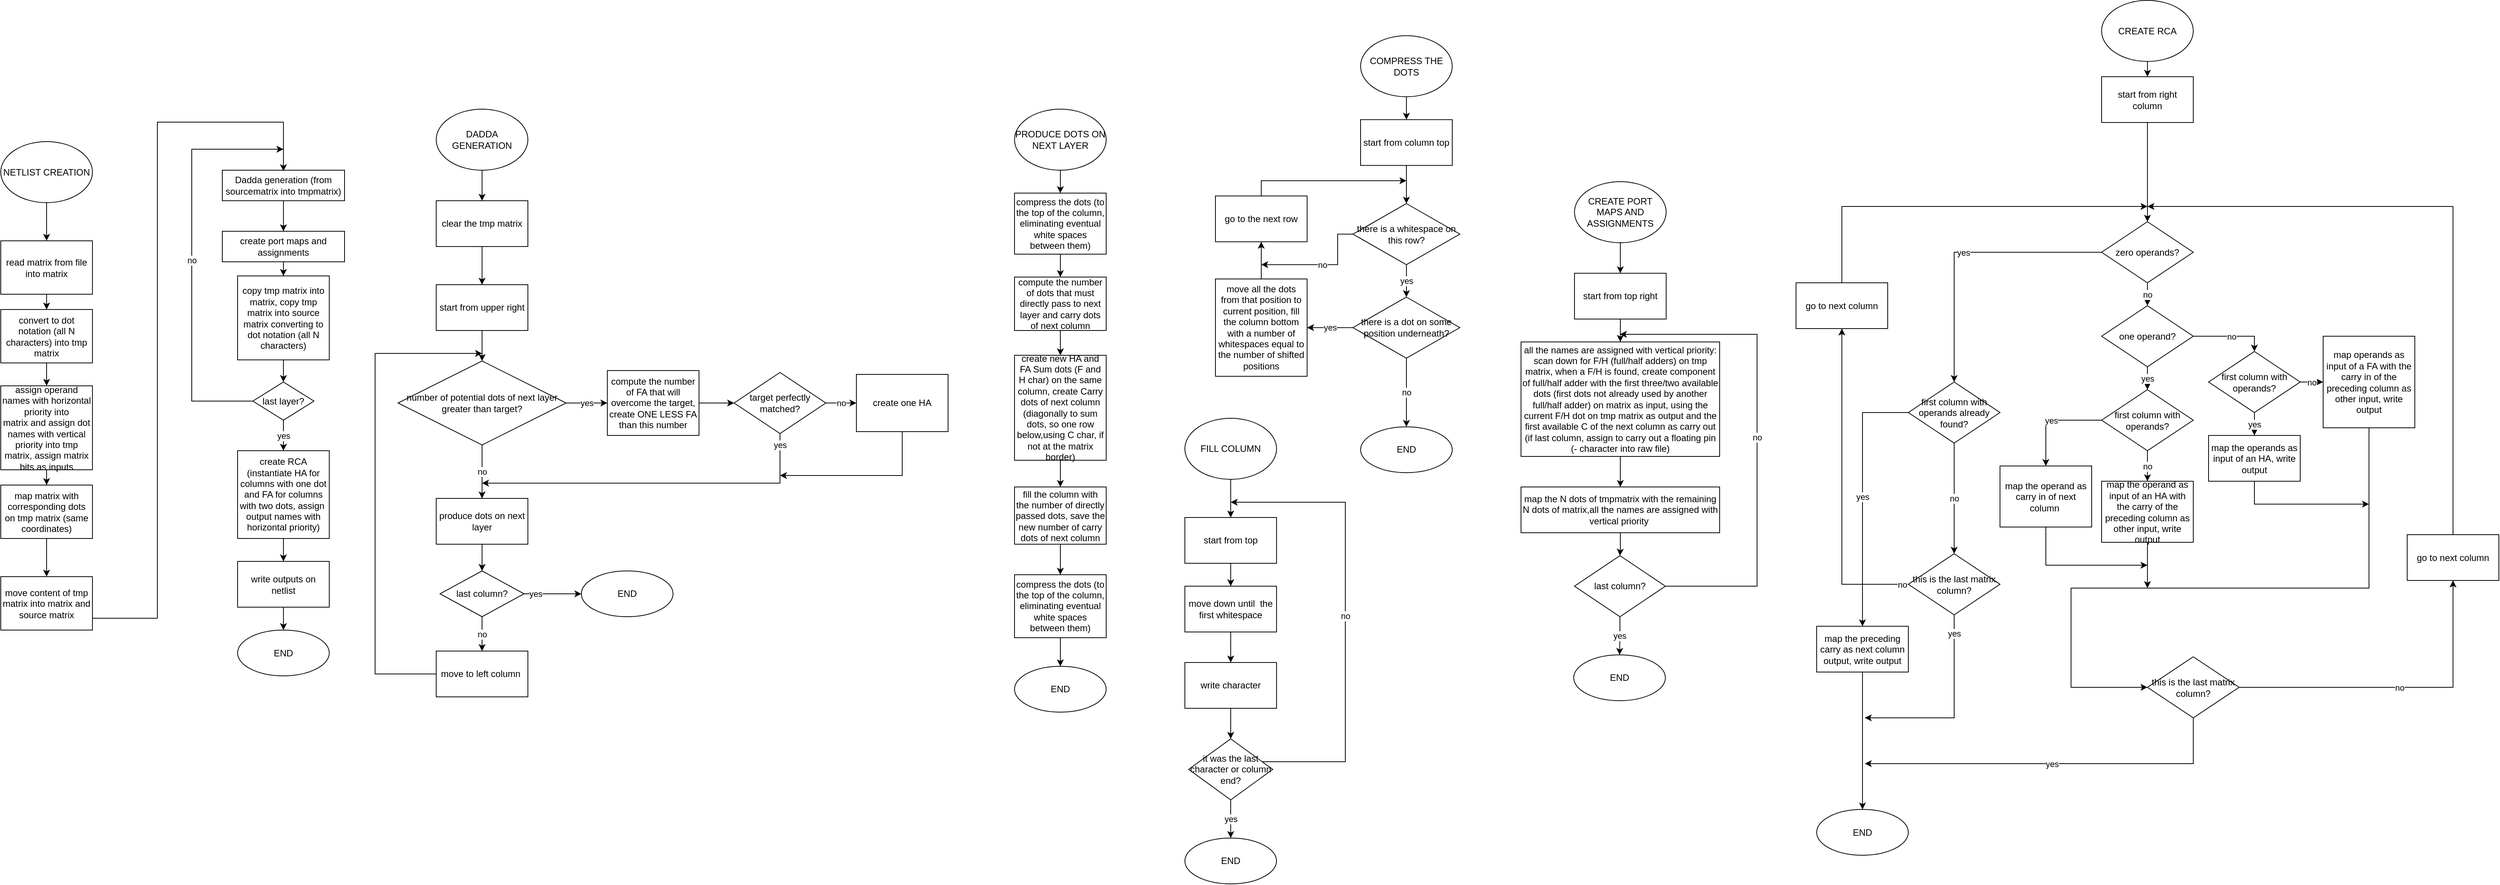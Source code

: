 <mxfile version="15.9.1" type="device"><diagram id="Vr-QVTRPSxw9DrvqoEhU" name="Page-1"><mxGraphModel dx="3376" dy="3878" grid="1" gridSize="10" guides="1" tooltips="1" connect="1" arrows="1" fold="1" page="1" pageScale="1" pageWidth="827" pageHeight="1169" math="0" shadow="0"><root><mxCell id="0"/><mxCell id="1" parent="0"/><mxCell id="L-CPazFIsObZa6_Z53HT-27" style="edgeStyle=orthogonalEdgeStyle;rounded=0;orthogonalLoop=1;jettySize=auto;html=1;entryX=0.5;entryY=0;entryDx=0;entryDy=0;" parent="1" source="o92mj9SqCqLi-CPmEBDl-1" target="L-CPazFIsObZa6_Z53HT-26" edge="1"><mxGeometry relative="1" as="geometry"/></mxCell><mxCell id="o92mj9SqCqLi-CPmEBDl-1" value="DADDA GENERATION" style="ellipse;whiteSpace=wrap;html=1;" parent="1" vertex="1"><mxGeometry x="940" y="-1940" width="120" height="80" as="geometry"/></mxCell><mxCell id="o92mj9SqCqLi-CPmEBDl-5" value="" style="edgeStyle=orthogonalEdgeStyle;rounded=0;orthogonalLoop=1;jettySize=auto;html=1;" parent="1" source="o92mj9SqCqLi-CPmEBDl-2" target="o92mj9SqCqLi-CPmEBDl-4" edge="1"><mxGeometry relative="1" as="geometry"/></mxCell><mxCell id="o92mj9SqCqLi-CPmEBDl-2" value="start from upper right" style="whiteSpace=wrap;html=1;" parent="1" vertex="1"><mxGeometry x="940" y="-1710" width="120" height="60" as="geometry"/></mxCell><mxCell id="o92mj9SqCqLi-CPmEBDl-9" value="no" style="edgeStyle=orthogonalEdgeStyle;rounded=0;orthogonalLoop=1;jettySize=auto;html=1;entryX=0.5;entryY=0;entryDx=0;entryDy=0;" parent="1" source="o92mj9SqCqLi-CPmEBDl-4" target="o92mj9SqCqLi-CPmEBDl-18" edge="1"><mxGeometry relative="1" as="geometry"><mxPoint x="1000" y="-1460" as="targetPoint"/></mxGeometry></mxCell><mxCell id="o92mj9SqCqLi-CPmEBDl-15" value="yes" style="edgeStyle=orthogonalEdgeStyle;rounded=0;orthogonalLoop=1;jettySize=auto;html=1;entryX=0;entryY=0.5;entryDx=0;entryDy=0;" parent="1" source="o92mj9SqCqLi-CPmEBDl-4" target="o92mj9SqCqLi-CPmEBDl-26" edge="1"><mxGeometry relative="1" as="geometry"><mxPoint x="1160" y="-1555" as="targetPoint"/></mxGeometry></mxCell><mxCell id="o92mj9SqCqLi-CPmEBDl-4" value="number of potential dots of next layer greater than target?" style="rhombus;whiteSpace=wrap;html=1;" parent="1" vertex="1"><mxGeometry x="890" y="-1610" width="220" height="110" as="geometry"/></mxCell><mxCell id="o92mj9SqCqLi-CPmEBDl-11" value="no" style="edgeStyle=orthogonalEdgeStyle;rounded=0;orthogonalLoop=1;jettySize=auto;html=1;" parent="1" source="o92mj9SqCqLi-CPmEBDl-8" target="o92mj9SqCqLi-CPmEBDl-10" edge="1"><mxGeometry relative="1" as="geometry"/></mxCell><mxCell id="o92mj9SqCqLi-CPmEBDl-38" value="yes" style="edgeStyle=orthogonalEdgeStyle;rounded=0;orthogonalLoop=1;jettySize=auto;html=1;" parent="1" source="o92mj9SqCqLi-CPmEBDl-8" target="o92mj9SqCqLi-CPmEBDl-37" edge="1"><mxGeometry x="-0.6" relative="1" as="geometry"><mxPoint as="offset"/></mxGeometry></mxCell><mxCell id="o92mj9SqCqLi-CPmEBDl-8" value="last column?" style="rhombus;whiteSpace=wrap;html=1;" parent="1" vertex="1"><mxGeometry x="945" y="-1335" width="110" height="60" as="geometry"/></mxCell><mxCell id="o92mj9SqCqLi-CPmEBDl-12" style="edgeStyle=orthogonalEdgeStyle;rounded=0;orthogonalLoop=1;jettySize=auto;html=1;" parent="1" source="o92mj9SqCqLi-CPmEBDl-10" edge="1"><mxGeometry relative="1" as="geometry"><mxPoint x="1000" y="-1620" as="targetPoint"/><Array as="points"><mxPoint x="860" y="-1200"/><mxPoint x="860" y="-1620"/></Array></mxGeometry></mxCell><mxCell id="o92mj9SqCqLi-CPmEBDl-10" value="move to left column&amp;nbsp;" style="whiteSpace=wrap;html=1;" parent="1" vertex="1"><mxGeometry x="940" y="-1230" width="120" height="60" as="geometry"/></mxCell><mxCell id="o92mj9SqCqLi-CPmEBDl-19" style="edgeStyle=orthogonalEdgeStyle;rounded=0;orthogonalLoop=1;jettySize=auto;html=1;entryX=0.5;entryY=0;entryDx=0;entryDy=0;" parent="1" source="o92mj9SqCqLi-CPmEBDl-18" target="o92mj9SqCqLi-CPmEBDl-8" edge="1"><mxGeometry relative="1" as="geometry"/></mxCell><mxCell id="o92mj9SqCqLi-CPmEBDl-18" value="produce dots on next layer" style="rounded=0;whiteSpace=wrap;html=1;" parent="1" vertex="1"><mxGeometry x="940" y="-1430" width="120" height="60" as="geometry"/></mxCell><mxCell id="o92mj9SqCqLi-CPmEBDl-30" value="" style="edgeStyle=orthogonalEdgeStyle;rounded=0;orthogonalLoop=1;jettySize=auto;html=1;" parent="1" source="o92mj9SqCqLi-CPmEBDl-26" target="o92mj9SqCqLi-CPmEBDl-29" edge="1"><mxGeometry relative="1" as="geometry"/></mxCell><mxCell id="o92mj9SqCqLi-CPmEBDl-26" value="compute the number of FA that will overcome the target, create ONE LESS FA than this number" style="rounded=0;whiteSpace=wrap;html=1;" parent="1" vertex="1"><mxGeometry x="1164" y="-1597.5" width="120" height="85" as="geometry"/></mxCell><mxCell id="o92mj9SqCqLi-CPmEBDl-32" value="no" style="edgeStyle=orthogonalEdgeStyle;rounded=0;orthogonalLoop=1;jettySize=auto;html=1;" parent="1" source="o92mj9SqCqLi-CPmEBDl-29" target="o92mj9SqCqLi-CPmEBDl-31" edge="1"><mxGeometry relative="1" as="geometry"/></mxCell><mxCell id="o92mj9SqCqLi-CPmEBDl-33" value="yes" style="edgeStyle=orthogonalEdgeStyle;rounded=0;orthogonalLoop=1;jettySize=auto;html=1;" parent="1" source="o92mj9SqCqLi-CPmEBDl-29" edge="1"><mxGeometry x="-0.934" relative="1" as="geometry"><mxPoint x="1000" y="-1450" as="targetPoint"/><Array as="points"><mxPoint x="1390" y="-1450"/></Array><mxPoint as="offset"/></mxGeometry></mxCell><mxCell id="o92mj9SqCqLi-CPmEBDl-29" value="target perfectly matched?" style="rhombus;whiteSpace=wrap;html=1;rounded=0;" parent="1" vertex="1"><mxGeometry x="1330" y="-1595" width="120" height="80" as="geometry"/></mxCell><mxCell id="o92mj9SqCqLi-CPmEBDl-34" style="edgeStyle=orthogonalEdgeStyle;rounded=0;orthogonalLoop=1;jettySize=auto;html=1;" parent="1" source="o92mj9SqCqLi-CPmEBDl-31" edge="1"><mxGeometry relative="1" as="geometry"><mxPoint x="1390" y="-1460" as="targetPoint"/><Array as="points"><mxPoint x="1550" y="-1460"/></Array></mxGeometry></mxCell><mxCell id="o92mj9SqCqLi-CPmEBDl-31" value="&lt;span&gt;create one HA&lt;/span&gt;" style="whiteSpace=wrap;html=1;rounded=0;" parent="1" vertex="1"><mxGeometry x="1490" y="-1592.5" width="120" height="75" as="geometry"/></mxCell><mxCell id="o92mj9SqCqLi-CPmEBDl-37" value="END" style="ellipse;whiteSpace=wrap;html=1;" parent="1" vertex="1"><mxGeometry x="1130" y="-1335" width="120" height="60" as="geometry"/></mxCell><mxCell id="J-dA2EUdiAAq3JzXaCBe-10" value="" style="edgeStyle=orthogonalEdgeStyle;rounded=0;orthogonalLoop=1;jettySize=auto;html=1;" parent="1" source="J-dA2EUdiAAq3JzXaCBe-1" target="J-dA2EUdiAAq3JzXaCBe-9" edge="1"><mxGeometry relative="1" as="geometry"/></mxCell><mxCell id="J-dA2EUdiAAq3JzXaCBe-1" value="PRODUCE DOTS ON NEXT LAYER" style="ellipse;whiteSpace=wrap;html=1;" parent="1" vertex="1"><mxGeometry x="1697" y="-1940" width="120" height="80" as="geometry"/></mxCell><mxCell id="J-dA2EUdiAAq3JzXaCBe-5" value="" style="edgeStyle=orthogonalEdgeStyle;rounded=0;orthogonalLoop=1;jettySize=auto;html=1;" parent="1" source="J-dA2EUdiAAq3JzXaCBe-2" target="J-dA2EUdiAAq3JzXaCBe-4" edge="1"><mxGeometry relative="1" as="geometry"/></mxCell><mxCell id="J-dA2EUdiAAq3JzXaCBe-2" value="compute the number of dots that must directly pass to next layer and carry dots of next column" style="whiteSpace=wrap;html=1;" parent="1" vertex="1"><mxGeometry x="1697" y="-1720" width="120" height="70" as="geometry"/></mxCell><mxCell id="J-dA2EUdiAAq3JzXaCBe-18" value="" style="edgeStyle=orthogonalEdgeStyle;rounded=0;orthogonalLoop=1;jettySize=auto;html=1;" parent="1" source="J-dA2EUdiAAq3JzXaCBe-4" target="J-dA2EUdiAAq3JzXaCBe-17" edge="1"><mxGeometry relative="1" as="geometry"/></mxCell><mxCell id="J-dA2EUdiAAq3JzXaCBe-4" value="create new HA and FA Sum dots (F and H char) on the same column, create Carry dots of next column (diagonally to sum dots, so one row below,using C char, if not at the matrix border)" style="whiteSpace=wrap;html=1;" parent="1" vertex="1"><mxGeometry x="1697" y="-1617.5" width="120" height="137.5" as="geometry"/></mxCell><mxCell id="J-dA2EUdiAAq3JzXaCBe-11" style="edgeStyle=orthogonalEdgeStyle;rounded=0;orthogonalLoop=1;jettySize=auto;html=1;entryX=0.5;entryY=0;entryDx=0;entryDy=0;" parent="1" source="J-dA2EUdiAAq3JzXaCBe-9" target="J-dA2EUdiAAq3JzXaCBe-2" edge="1"><mxGeometry relative="1" as="geometry"><mxPoint x="1757" y="-1710" as="targetPoint"/></mxGeometry></mxCell><mxCell id="J-dA2EUdiAAq3JzXaCBe-9" value="compress the dots (to the top of the column, eliminating eventual white spaces between them)" style="whiteSpace=wrap;html=1;" parent="1" vertex="1"><mxGeometry x="1697" y="-1830" width="120" height="80" as="geometry"/></mxCell><mxCell id="J-dA2EUdiAAq3JzXaCBe-20" value="" style="edgeStyle=orthogonalEdgeStyle;rounded=0;orthogonalLoop=1;jettySize=auto;html=1;" parent="1" source="J-dA2EUdiAAq3JzXaCBe-17" target="J-dA2EUdiAAq3JzXaCBe-19" edge="1"><mxGeometry relative="1" as="geometry"/></mxCell><mxCell id="J-dA2EUdiAAq3JzXaCBe-17" value="fill the column with the number of directly passed dots,&amp;nbsp;save the new number of carry dots of next column" style="whiteSpace=wrap;html=1;" parent="1" vertex="1"><mxGeometry x="1697" y="-1445" width="120" height="75" as="geometry"/></mxCell><mxCell id="J-dA2EUdiAAq3JzXaCBe-22" value="" style="edgeStyle=orthogonalEdgeStyle;rounded=0;orthogonalLoop=1;jettySize=auto;html=1;" parent="1" source="J-dA2EUdiAAq3JzXaCBe-19" target="J-dA2EUdiAAq3JzXaCBe-21" edge="1"><mxGeometry relative="1" as="geometry"/></mxCell><mxCell id="J-dA2EUdiAAq3JzXaCBe-19" value="compress the dots (to the top of the column, eliminating eventual white spaces between them)" style="whiteSpace=wrap;html=1;" parent="1" vertex="1"><mxGeometry x="1697" y="-1330" width="120" height="82.5" as="geometry"/></mxCell><mxCell id="J-dA2EUdiAAq3JzXaCBe-21" value="END" style="ellipse;whiteSpace=wrap;html=1;" parent="1" vertex="1"><mxGeometry x="1697" y="-1210" width="120" height="60" as="geometry"/></mxCell><mxCell id="J-dA2EUdiAAq3JzXaCBe-25" value="" style="edgeStyle=orthogonalEdgeStyle;rounded=0;orthogonalLoop=1;jettySize=auto;html=1;" parent="1" source="J-dA2EUdiAAq3JzXaCBe-23" target="J-dA2EUdiAAq3JzXaCBe-24" edge="1"><mxGeometry relative="1" as="geometry"/></mxCell><mxCell id="J-dA2EUdiAAq3JzXaCBe-23" value="COMPRESS THE DOTS" style="ellipse;whiteSpace=wrap;html=1;" parent="1" vertex="1"><mxGeometry x="2150" y="-2036.25" width="120" height="80" as="geometry"/></mxCell><mxCell id="J-dA2EUdiAAq3JzXaCBe-27" value="" style="edgeStyle=orthogonalEdgeStyle;rounded=0;orthogonalLoop=1;jettySize=auto;html=1;" parent="1" source="J-dA2EUdiAAq3JzXaCBe-24" target="J-dA2EUdiAAq3JzXaCBe-26" edge="1"><mxGeometry relative="1" as="geometry"/></mxCell><mxCell id="J-dA2EUdiAAq3JzXaCBe-24" value="start from column top" style="whiteSpace=wrap;html=1;" parent="1" vertex="1"><mxGeometry x="2150" y="-1926.25" width="120" height="60" as="geometry"/></mxCell><mxCell id="J-dA2EUdiAAq3JzXaCBe-29" value="yes" style="edgeStyle=orthogonalEdgeStyle;rounded=0;orthogonalLoop=1;jettySize=auto;html=1;" parent="1" source="J-dA2EUdiAAq3JzXaCBe-26" target="J-dA2EUdiAAq3JzXaCBe-28" edge="1"><mxGeometry relative="1" as="geometry"/></mxCell><mxCell id="J-dA2EUdiAAq3JzXaCBe-37" value="no" style="edgeStyle=orthogonalEdgeStyle;rounded=0;orthogonalLoop=1;jettySize=auto;html=1;" parent="1" source="J-dA2EUdiAAq3JzXaCBe-26" edge="1"><mxGeometry relative="1" as="geometry"><mxPoint x="2020" y="-1736.25" as="targetPoint"/><Array as="points"><mxPoint x="2120" y="-1776.25"/><mxPoint x="2120" y="-1736.25"/><mxPoint x="2020" y="-1736.25"/></Array></mxGeometry></mxCell><mxCell id="J-dA2EUdiAAq3JzXaCBe-26" value="there is a whitespace on this row?" style="rhombus;whiteSpace=wrap;html=1;" parent="1" vertex="1"><mxGeometry x="2140" y="-1816.25" width="140" height="80" as="geometry"/></mxCell><mxCell id="J-dA2EUdiAAq3JzXaCBe-31" value="no" style="edgeStyle=orthogonalEdgeStyle;rounded=0;orthogonalLoop=1;jettySize=auto;html=1;" parent="1" source="J-dA2EUdiAAq3JzXaCBe-28" target="J-dA2EUdiAAq3JzXaCBe-30" edge="1"><mxGeometry relative="1" as="geometry"/></mxCell><mxCell id="J-dA2EUdiAAq3JzXaCBe-33" value="yes" style="edgeStyle=orthogonalEdgeStyle;rounded=0;orthogonalLoop=1;jettySize=auto;html=1;" parent="1" source="J-dA2EUdiAAq3JzXaCBe-28" target="J-dA2EUdiAAq3JzXaCBe-32" edge="1"><mxGeometry relative="1" as="geometry"/></mxCell><mxCell id="J-dA2EUdiAAq3JzXaCBe-28" value="there is a dot on some position underneath?" style="rhombus;whiteSpace=wrap;html=1;" parent="1" vertex="1"><mxGeometry x="2140" y="-1693.75" width="140" height="80" as="geometry"/></mxCell><mxCell id="J-dA2EUdiAAq3JzXaCBe-30" value="END" style="ellipse;whiteSpace=wrap;html=1;" parent="1" vertex="1"><mxGeometry x="2150" y="-1523.75" width="120" height="60" as="geometry"/></mxCell><mxCell id="J-dA2EUdiAAq3JzXaCBe-35" value="" style="edgeStyle=orthogonalEdgeStyle;rounded=0;orthogonalLoop=1;jettySize=auto;html=1;" parent="1" source="J-dA2EUdiAAq3JzXaCBe-32" target="J-dA2EUdiAAq3JzXaCBe-34" edge="1"><mxGeometry relative="1" as="geometry"/></mxCell><mxCell id="J-dA2EUdiAAq3JzXaCBe-32" value="move all the dots from that position to current position, fill the column bottom with a number of whitespaces equal to the number of shifted positions" style="whiteSpace=wrap;html=1;" parent="1" vertex="1"><mxGeometry x="1960" y="-1717.5" width="120" height="127.5" as="geometry"/></mxCell><mxCell id="J-dA2EUdiAAq3JzXaCBe-36" style="edgeStyle=orthogonalEdgeStyle;rounded=0;orthogonalLoop=1;jettySize=auto;html=1;" parent="1" source="J-dA2EUdiAAq3JzXaCBe-34" edge="1"><mxGeometry relative="1" as="geometry"><mxPoint x="2210" y="-1846.25" as="targetPoint"/><Array as="points"><mxPoint x="2020" y="-1846.25"/></Array></mxGeometry></mxCell><mxCell id="J-dA2EUdiAAq3JzXaCBe-34" value="go to the next row" style="whiteSpace=wrap;html=1;" parent="1" vertex="1"><mxGeometry x="1960" y="-1826.25" width="120" height="60" as="geometry"/></mxCell><mxCell id="J-dA2EUdiAAq3JzXaCBe-40" value="" style="edgeStyle=orthogonalEdgeStyle;rounded=0;orthogonalLoop=1;jettySize=auto;html=1;entryX=0.5;entryY=0;entryDx=0;entryDy=0;" parent="1" source="J-dA2EUdiAAq3JzXaCBe-38" target="L-CPazFIsObZa6_Z53HT-63" edge="1"><mxGeometry relative="1" as="geometry"><mxPoint x="430" y="-1777.5" as="targetPoint"/></mxGeometry></mxCell><mxCell id="J-dA2EUdiAAq3JzXaCBe-38" value="NETLIST CREATION" style="ellipse;whiteSpace=wrap;html=1;" parent="1" vertex="1"><mxGeometry x="370" y="-1897.5" width="120" height="80" as="geometry"/></mxCell><mxCell id="J-dA2EUdiAAq3JzXaCBe-44" value="" style="edgeStyle=orthogonalEdgeStyle;rounded=0;orthogonalLoop=1;jettySize=auto;html=1;" parent="1" source="J-dA2EUdiAAq3JzXaCBe-39" target="J-dA2EUdiAAq3JzXaCBe-43" edge="1"><mxGeometry relative="1" as="geometry"/></mxCell><mxCell id="J-dA2EUdiAAq3JzXaCBe-39" value="convert to dot notation (all N characters) into tmp matrix" style="whiteSpace=wrap;html=1;" parent="1" vertex="1"><mxGeometry x="370" y="-1677.5" width="120" height="70" as="geometry"/></mxCell><mxCell id="J-dA2EUdiAAq3JzXaCBe-46" value="" style="edgeStyle=orthogonalEdgeStyle;rounded=0;orthogonalLoop=1;jettySize=auto;html=1;" parent="1" source="J-dA2EUdiAAq3JzXaCBe-43" target="J-dA2EUdiAAq3JzXaCBe-45" edge="1"><mxGeometry relative="1" as="geometry"/></mxCell><mxCell id="J-dA2EUdiAAq3JzXaCBe-43" value="assign operand names with horizontal priority into matrix&amp;nbsp;and assign dot names with vertical priority into tmp matrix, assign matrix bits as inputs" style="whiteSpace=wrap;html=1;" parent="1" vertex="1"><mxGeometry x="370" y="-1577.5" width="120" height="110" as="geometry"/></mxCell><mxCell id="L-CPazFIsObZa6_Z53HT-38" value="" style="edgeStyle=orthogonalEdgeStyle;rounded=0;orthogonalLoop=1;jettySize=auto;html=1;" parent="1" source="J-dA2EUdiAAq3JzXaCBe-45" target="L-CPazFIsObZa6_Z53HT-37" edge="1"><mxGeometry relative="1" as="geometry"/></mxCell><mxCell id="J-dA2EUdiAAq3JzXaCBe-45" value="map matrix with corresponding dots on tmp matrix (same coordinates)" style="whiteSpace=wrap;html=1;" parent="1" vertex="1"><mxGeometry x="370" y="-1447.5" width="120" height="70" as="geometry"/></mxCell><mxCell id="AnrMO7qbe0ZRWxPJY0m4-3" value="" style="edgeStyle=orthogonalEdgeStyle;rounded=0;orthogonalLoop=1;jettySize=auto;html=1;" edge="1" parent="1" source="J-dA2EUdiAAq3JzXaCBe-47" target="L-CPazFIsObZa6_Z53HT-40"><mxGeometry relative="1" as="geometry"/></mxCell><mxCell id="J-dA2EUdiAAq3JzXaCBe-47" value="create port maps and assignments" style="whiteSpace=wrap;html=1;" parent="1" vertex="1"><mxGeometry x="660" y="-1780" width="160" height="40" as="geometry"/></mxCell><mxCell id="L-CPazFIsObZa6_Z53HT-4" value="no" style="edgeStyle=orthogonalEdgeStyle;rounded=0;orthogonalLoop=1;jettySize=auto;html=1;" parent="1" source="L-CPazFIsObZa6_Z53HT-2" edge="1"><mxGeometry relative="1" as="geometry"><mxPoint x="740" y="-1887.5" as="targetPoint"/><Array as="points"><mxPoint x="620" y="-1557.5"/><mxPoint x="620" y="-1887.5"/></Array></mxGeometry></mxCell><mxCell id="L-CPazFIsObZa6_Z53HT-6" value="yes" style="edgeStyle=orthogonalEdgeStyle;rounded=0;orthogonalLoop=1;jettySize=auto;html=1;entryX=0.5;entryY=0;entryDx=0;entryDy=0;" parent="1" source="L-CPazFIsObZa6_Z53HT-2" target="l5t_IOrM5dI688XZPqa0-1" edge="1"><mxGeometry relative="1" as="geometry"><mxPoint x="740" y="-1502.5" as="targetPoint"/></mxGeometry></mxCell><mxCell id="L-CPazFIsObZa6_Z53HT-2" value="last layer?" style="rhombus;whiteSpace=wrap;html=1;" parent="1" vertex="1"><mxGeometry x="700" y="-1582.5" width="80" height="50" as="geometry"/></mxCell><mxCell id="L-CPazFIsObZa6_Z53HT-10" value="" style="edgeStyle=orthogonalEdgeStyle;rounded=0;orthogonalLoop=1;jettySize=auto;html=1;" parent="1" source="L-CPazFIsObZa6_Z53HT-7" target="L-CPazFIsObZa6_Z53HT-9" edge="1"><mxGeometry relative="1" as="geometry"/></mxCell><mxCell id="L-CPazFIsObZa6_Z53HT-7" value="write outputs on netlist" style="whiteSpace=wrap;html=1;" parent="1" vertex="1"><mxGeometry x="680" y="-1347.5" width="120" height="60" as="geometry"/></mxCell><mxCell id="L-CPazFIsObZa6_Z53HT-9" value="END" style="ellipse;whiteSpace=wrap;html=1;" parent="1" vertex="1"><mxGeometry x="680" y="-1257.5" width="120" height="60" as="geometry"/></mxCell><mxCell id="L-CPazFIsObZa6_Z53HT-13" value="" style="edgeStyle=orthogonalEdgeStyle;rounded=0;orthogonalLoop=1;jettySize=auto;html=1;" parent="1" source="L-CPazFIsObZa6_Z53HT-11" target="L-CPazFIsObZa6_Z53HT-12" edge="1"><mxGeometry relative="1" as="geometry"/></mxCell><mxCell id="L-CPazFIsObZa6_Z53HT-11" value="FILL COLUMN" style="ellipse;whiteSpace=wrap;html=1;" parent="1" vertex="1"><mxGeometry x="1920" y="-1535" width="120" height="80" as="geometry"/></mxCell><mxCell id="L-CPazFIsObZa6_Z53HT-15" value="" style="edgeStyle=orthogonalEdgeStyle;rounded=0;orthogonalLoop=1;jettySize=auto;html=1;" parent="1" source="L-CPazFIsObZa6_Z53HT-12" target="L-CPazFIsObZa6_Z53HT-14" edge="1"><mxGeometry relative="1" as="geometry"/></mxCell><mxCell id="L-CPazFIsObZa6_Z53HT-12" value="start from top" style="whiteSpace=wrap;html=1;" parent="1" vertex="1"><mxGeometry x="1920" y="-1405" width="120" height="60" as="geometry"/></mxCell><mxCell id="L-CPazFIsObZa6_Z53HT-17" value="" style="edgeStyle=orthogonalEdgeStyle;rounded=0;orthogonalLoop=1;jettySize=auto;html=1;" parent="1" source="L-CPazFIsObZa6_Z53HT-14" target="L-CPazFIsObZa6_Z53HT-16" edge="1"><mxGeometry relative="1" as="geometry"/></mxCell><mxCell id="L-CPazFIsObZa6_Z53HT-14" value="move down until&amp;nbsp; the first whitespace" style="whiteSpace=wrap;html=1;" parent="1" vertex="1"><mxGeometry x="1920" y="-1315" width="120" height="60" as="geometry"/></mxCell><mxCell id="L-CPazFIsObZa6_Z53HT-19" value="" style="edgeStyle=orthogonalEdgeStyle;rounded=0;orthogonalLoop=1;jettySize=auto;html=1;" parent="1" source="L-CPazFIsObZa6_Z53HT-16" target="L-CPazFIsObZa6_Z53HT-18" edge="1"><mxGeometry relative="1" as="geometry"/></mxCell><mxCell id="L-CPazFIsObZa6_Z53HT-16" value="write character" style="whiteSpace=wrap;html=1;" parent="1" vertex="1"><mxGeometry x="1920" y="-1215" width="120" height="60" as="geometry"/></mxCell><mxCell id="L-CPazFIsObZa6_Z53HT-21" value="yes" style="edgeStyle=orthogonalEdgeStyle;rounded=0;orthogonalLoop=1;jettySize=auto;html=1;" parent="1" source="L-CPazFIsObZa6_Z53HT-18" target="L-CPazFIsObZa6_Z53HT-20" edge="1"><mxGeometry relative="1" as="geometry"/></mxCell><mxCell id="L-CPazFIsObZa6_Z53HT-22" value="no" style="edgeStyle=orthogonalEdgeStyle;rounded=0;orthogonalLoop=1;jettySize=auto;html=1;" parent="1" source="L-CPazFIsObZa6_Z53HT-18" edge="1"><mxGeometry relative="1" as="geometry"><mxPoint x="1980" y="-1425" as="targetPoint"/><Array as="points"><mxPoint x="2130" y="-1085"/><mxPoint x="2130" y="-1425"/></Array></mxGeometry></mxCell><mxCell id="L-CPazFIsObZa6_Z53HT-18" value="it was the last character or column end?" style="rhombus;whiteSpace=wrap;html=1;" parent="1" vertex="1"><mxGeometry x="1925" y="-1115" width="110" height="80" as="geometry"/></mxCell><mxCell id="L-CPazFIsObZa6_Z53HT-20" value="END" style="ellipse;whiteSpace=wrap;html=1;" parent="1" vertex="1"><mxGeometry x="1920" y="-985" width="120" height="60" as="geometry"/></mxCell><mxCell id="L-CPazFIsObZa6_Z53HT-28" style="edgeStyle=orthogonalEdgeStyle;rounded=0;orthogonalLoop=1;jettySize=auto;html=1;entryX=0.5;entryY=0;entryDx=0;entryDy=0;" parent="1" source="L-CPazFIsObZa6_Z53HT-26" target="o92mj9SqCqLi-CPmEBDl-2" edge="1"><mxGeometry relative="1" as="geometry"/></mxCell><mxCell id="L-CPazFIsObZa6_Z53HT-26" value="&lt;span&gt;clear the tmp matrix&lt;/span&gt;" style="rounded=0;whiteSpace=wrap;html=1;" parent="1" vertex="1"><mxGeometry x="940" y="-1820" width="120" height="60" as="geometry"/></mxCell><mxCell id="AnrMO7qbe0ZRWxPJY0m4-2" style="edgeStyle=orthogonalEdgeStyle;rounded=0;orthogonalLoop=1;jettySize=auto;html=1;entryX=0.5;entryY=0;entryDx=0;entryDy=0;" edge="1" parent="1" source="L-CPazFIsObZa6_Z53HT-29" target="J-dA2EUdiAAq3JzXaCBe-47"><mxGeometry relative="1" as="geometry"/></mxCell><mxCell id="L-CPazFIsObZa6_Z53HT-29" value="Dadda generation (from sourcematrix into tmpmatrix)" style="whiteSpace=wrap;html=1;" parent="1" vertex="1"><mxGeometry x="660" y="-1860" width="160" height="40" as="geometry"/></mxCell><mxCell id="L-CPazFIsObZa6_Z53HT-39" style="edgeStyle=orthogonalEdgeStyle;rounded=0;orthogonalLoop=1;jettySize=auto;html=1;entryX=0.5;entryY=0.031;entryDx=0;entryDy=0;entryPerimeter=0;" parent="1" source="L-CPazFIsObZa6_Z53HT-37" target="L-CPazFIsObZa6_Z53HT-29" edge="1"><mxGeometry relative="1" as="geometry"><Array as="points"><mxPoint x="575" y="-1273"/><mxPoint x="575" y="-1923"/><mxPoint x="740" y="-1923"/></Array><mxPoint x="740" y="-1857.5" as="targetPoint"/></mxGeometry></mxCell><mxCell id="L-CPazFIsObZa6_Z53HT-37" value="move content of tmp matrix into matrix and source matrix" style="whiteSpace=wrap;html=1;" parent="1" vertex="1"><mxGeometry x="370" y="-1327.5" width="120" height="70" as="geometry"/></mxCell><mxCell id="L-CPazFIsObZa6_Z53HT-40" value="copy tmp matrix into matrix, copy tmp matrix into source matrix converting to dot notation (all N characters)" style="whiteSpace=wrap;html=1;" parent="1" vertex="1"><mxGeometry x="680" y="-1721.5" width="120" height="110" as="geometry"/></mxCell><mxCell id="L-CPazFIsObZa6_Z53HT-44" style="edgeStyle=orthogonalEdgeStyle;rounded=0;orthogonalLoop=1;jettySize=auto;html=1;entryX=0.5;entryY=0;entryDx=0;entryDy=0;" parent="1" edge="1"><mxGeometry relative="1" as="geometry"><mxPoint x="820" y="-590" as="sourcePoint"/></mxGeometry></mxCell><mxCell id="L-CPazFIsObZa6_Z53HT-45" style="edgeStyle=orthogonalEdgeStyle;rounded=0;orthogonalLoop=1;jettySize=auto;html=1;entryX=0.5;entryY=0;entryDx=0;entryDy=0;exitX=0.5;exitY=1;exitDx=0;exitDy=0;" parent="1" source="L-CPazFIsObZa6_Z53HT-40" target="L-CPazFIsObZa6_Z53HT-2" edge="1"><mxGeometry relative="1" as="geometry"><mxPoint x="880" y="-1552.5" as="sourcePoint"/></mxGeometry></mxCell><mxCell id="L-CPazFIsObZa6_Z53HT-47" style="edgeStyle=orthogonalEdgeStyle;rounded=0;orthogonalLoop=1;jettySize=auto;html=1;entryX=0.5;entryY=0;entryDx=0;entryDy=0;" parent="1" edge="1"><mxGeometry relative="1" as="geometry"><mxPoint x="820" y="-680" as="sourcePoint"/></mxGeometry></mxCell><mxCell id="L-CPazFIsObZa6_Z53HT-50" value="" style="edgeStyle=orthogonalEdgeStyle;rounded=0;orthogonalLoop=1;jettySize=auto;html=1;" parent="1" source="L-CPazFIsObZa6_Z53HT-48" target="L-CPazFIsObZa6_Z53HT-49" edge="1"><mxGeometry relative="1" as="geometry"/></mxCell><mxCell id="L-CPazFIsObZa6_Z53HT-48" value="CREATE PORT MAPS AND ASSIGNMENTS" style="ellipse;whiteSpace=wrap;html=1;" parent="1" vertex="1"><mxGeometry x="2430" y="-1845" width="120" height="80" as="geometry"/></mxCell><mxCell id="L-CPazFIsObZa6_Z53HT-53" value="" style="edgeStyle=orthogonalEdgeStyle;rounded=0;orthogonalLoop=1;jettySize=auto;html=1;" parent="1" source="L-CPazFIsObZa6_Z53HT-49" target="L-CPazFIsObZa6_Z53HT-52" edge="1"><mxGeometry relative="1" as="geometry"/></mxCell><mxCell id="L-CPazFIsObZa6_Z53HT-49" value="start from top right" style="whiteSpace=wrap;html=1;" parent="1" vertex="1"><mxGeometry x="2430" y="-1725" width="120" height="60" as="geometry"/></mxCell><mxCell id="L-CPazFIsObZa6_Z53HT-55" value="" style="edgeStyle=orthogonalEdgeStyle;rounded=0;orthogonalLoop=1;jettySize=auto;html=1;" parent="1" source="L-CPazFIsObZa6_Z53HT-52" target="L-CPazFIsObZa6_Z53HT-54" edge="1"><mxGeometry relative="1" as="geometry"/></mxCell><mxCell id="L-CPazFIsObZa6_Z53HT-52" value="all the names are assigned with vertical priority: scan down for F/H (full/half adders) on tmp matrix, when a F/H is found, create component of full/half adder with the first three/two available dots (first dots not already used by another full/half adder) on matrix as input, using the current F/H dot on tmp matrix as output and the first available C of the next column as carry out (if last column, assign to carry out a floating pin (- character into raw file)" style="whiteSpace=wrap;html=1;" parent="1" vertex="1"><mxGeometry x="2360" y="-1635" width="260" height="150" as="geometry"/></mxCell><mxCell id="L-CPazFIsObZa6_Z53HT-60" value="" style="edgeStyle=orthogonalEdgeStyle;rounded=0;orthogonalLoop=1;jettySize=auto;html=1;" parent="1" source="L-CPazFIsObZa6_Z53HT-54" target="L-CPazFIsObZa6_Z53HT-59" edge="1"><mxGeometry relative="1" as="geometry"/></mxCell><mxCell id="L-CPazFIsObZa6_Z53HT-54" value="map the N dots of tmpmatrix with the remaining N dots of matrix,all the names are assigned with vertical priority&amp;nbsp;" style="whiteSpace=wrap;html=1;" parent="1" vertex="1"><mxGeometry x="2360" y="-1445" width="260" height="60" as="geometry"/></mxCell><mxCell id="L-CPazFIsObZa6_Z53HT-57" value="END" style="ellipse;whiteSpace=wrap;html=1;" parent="1" vertex="1"><mxGeometry x="2429" y="-1225" width="120" height="60" as="geometry"/></mxCell><mxCell id="L-CPazFIsObZa6_Z53HT-61" value="yes" style="edgeStyle=orthogonalEdgeStyle;rounded=0;orthogonalLoop=1;jettySize=auto;html=1;entryX=0.5;entryY=0;entryDx=0;entryDy=0;" parent="1" source="L-CPazFIsObZa6_Z53HT-59" target="L-CPazFIsObZa6_Z53HT-57" edge="1"><mxGeometry relative="1" as="geometry"/></mxCell><mxCell id="L-CPazFIsObZa6_Z53HT-62" value="no" style="edgeStyle=orthogonalEdgeStyle;rounded=0;orthogonalLoop=1;jettySize=auto;html=1;" parent="1" source="L-CPazFIsObZa6_Z53HT-59" edge="1"><mxGeometry relative="1" as="geometry"><mxPoint x="2489.5" y="-1645" as="targetPoint"/><Array as="points"><mxPoint x="2669" y="-1315"/><mxPoint x="2669" y="-1645"/></Array></mxGeometry></mxCell><mxCell id="L-CPazFIsObZa6_Z53HT-59" value="last column?" style="rhombus;whiteSpace=wrap;html=1;" parent="1" vertex="1"><mxGeometry x="2430" y="-1355" width="119" height="80" as="geometry"/></mxCell><mxCell id="L-CPazFIsObZa6_Z53HT-64" style="edgeStyle=orthogonalEdgeStyle;rounded=0;orthogonalLoop=1;jettySize=auto;html=1;entryX=0.5;entryY=0;entryDx=0;entryDy=0;" parent="1" source="L-CPazFIsObZa6_Z53HT-63" target="J-dA2EUdiAAq3JzXaCBe-39" edge="1"><mxGeometry relative="1" as="geometry"/></mxCell><mxCell id="L-CPazFIsObZa6_Z53HT-63" value="read matrix from file into matrix" style="whiteSpace=wrap;html=1;" parent="1" vertex="1"><mxGeometry x="370" y="-1767.5" width="120" height="70" as="geometry"/></mxCell><mxCell id="vmOoLr9qM44jxyS9pgDL-1" style="edgeStyle=orthogonalEdgeStyle;rounded=0;orthogonalLoop=1;jettySize=auto;html=1;" parent="1" source="l5t_IOrM5dI688XZPqa0-1" target="L-CPazFIsObZa6_Z53HT-7" edge="1"><mxGeometry relative="1" as="geometry"><mxPoint x="760" y="-1342.5" as="targetPoint"/><Array as="points"/></mxGeometry></mxCell><mxCell id="l5t_IOrM5dI688XZPqa0-1" value="create RCA (instantiate HA for columns with one dot and FA for columns with two dots, assign&amp;nbsp; output names with horizontal priority)" style="whiteSpace=wrap;html=1;" parent="1" vertex="1"><mxGeometry x="680" y="-1492.5" width="120" height="115" as="geometry"/></mxCell><mxCell id="vmOoLr9qM44jxyS9pgDL-4" value="" style="edgeStyle=orthogonalEdgeStyle;rounded=0;orthogonalLoop=1;jettySize=auto;html=1;" parent="1" source="vmOoLr9qM44jxyS9pgDL-2" target="vmOoLr9qM44jxyS9pgDL-3" edge="1"><mxGeometry relative="1" as="geometry"/></mxCell><mxCell id="vmOoLr9qM44jxyS9pgDL-2" value="CREATE RCA" style="ellipse;whiteSpace=wrap;html=1;" parent="1" vertex="1"><mxGeometry x="3120" y="-2082.5" width="120" height="80" as="geometry"/></mxCell><mxCell id="vmOoLr9qM44jxyS9pgDL-6" value="" style="edgeStyle=orthogonalEdgeStyle;rounded=0;orthogonalLoop=1;jettySize=auto;html=1;entryX=0.5;entryY=0;entryDx=0;entryDy=0;" parent="1" source="vmOoLr9qM44jxyS9pgDL-3" target="vmOoLr9qM44jxyS9pgDL-30" edge="1"><mxGeometry relative="1" as="geometry"><mxPoint x="3180" y="-1902.5" as="targetPoint"/></mxGeometry></mxCell><mxCell id="vmOoLr9qM44jxyS9pgDL-3" value="start from right column" style="whiteSpace=wrap;html=1;" parent="1" vertex="1"><mxGeometry x="3120" y="-1982.5" width="120" height="60" as="geometry"/></mxCell><mxCell id="vmOoLr9qM44jxyS9pgDL-12" value="yes" style="edgeStyle=orthogonalEdgeStyle;rounded=0;orthogonalLoop=1;jettySize=auto;html=1;entryX=0.5;entryY=0;entryDx=0;entryDy=0;" parent="1" source="vmOoLr9qM44jxyS9pgDL-9" target="vmOoLr9qM44jxyS9pgDL-15" edge="1"><mxGeometry relative="1" as="geometry"><mxPoint x="3180" y="-1562.5" as="targetPoint"/></mxGeometry></mxCell><mxCell id="vmOoLr9qM44jxyS9pgDL-13" value="no" style="edgeStyle=orthogonalEdgeStyle;rounded=0;orthogonalLoop=1;jettySize=auto;html=1;entryX=0.5;entryY=0;entryDx=0;entryDy=0;" parent="1" source="vmOoLr9qM44jxyS9pgDL-9" target="vmOoLr9qM44jxyS9pgDL-14" edge="1"><mxGeometry relative="1" as="geometry"><mxPoint x="3290" y="-1382.5" as="targetPoint"/></mxGeometry></mxCell><mxCell id="vmOoLr9qM44jxyS9pgDL-9" value="one operand?" style="rhombus;whiteSpace=wrap;html=1;" parent="1" vertex="1"><mxGeometry x="3120" y="-1682.5" width="120" height="80" as="geometry"/></mxCell><mxCell id="vmOoLr9qM44jxyS9pgDL-24" value="no" style="edgeStyle=orthogonalEdgeStyle;rounded=0;orthogonalLoop=1;jettySize=auto;html=1;" parent="1" source="vmOoLr9qM44jxyS9pgDL-14" target="vmOoLr9qM44jxyS9pgDL-23" edge="1"><mxGeometry relative="1" as="geometry"/></mxCell><mxCell id="vmOoLr9qM44jxyS9pgDL-26" value="yes" style="edgeStyle=orthogonalEdgeStyle;rounded=0;orthogonalLoop=1;jettySize=auto;html=1;" parent="1" source="vmOoLr9qM44jxyS9pgDL-14" target="vmOoLr9qM44jxyS9pgDL-25" edge="1"><mxGeometry relative="1" as="geometry"/></mxCell><mxCell id="vmOoLr9qM44jxyS9pgDL-14" value="first column with operands?" style="rhombus;whiteSpace=wrap;html=1;" parent="1" vertex="1"><mxGeometry x="3260" y="-1622.5" width="120" height="80" as="geometry"/></mxCell><mxCell id="vmOoLr9qM44jxyS9pgDL-16" value="yes" style="edgeStyle=orthogonalEdgeStyle;rounded=0;orthogonalLoop=1;jettySize=auto;html=1;entryX=0.5;entryY=0;entryDx=0;entryDy=0;" parent="1" source="vmOoLr9qM44jxyS9pgDL-15" target="vmOoLr9qM44jxyS9pgDL-17" edge="1"><mxGeometry relative="1" as="geometry"><mxPoint x="3050" y="-1462.5" as="targetPoint"/></mxGeometry></mxCell><mxCell id="vmOoLr9qM44jxyS9pgDL-19" value="no" style="edgeStyle=orthogonalEdgeStyle;rounded=0;orthogonalLoop=1;jettySize=auto;html=1;" parent="1" source="vmOoLr9qM44jxyS9pgDL-15" target="vmOoLr9qM44jxyS9pgDL-18" edge="1"><mxGeometry relative="1" as="geometry"/></mxCell><mxCell id="vmOoLr9qM44jxyS9pgDL-15" value="first column with operands?" style="rhombus;whiteSpace=wrap;html=1;" parent="1" vertex="1"><mxGeometry x="3120" y="-1572.5" width="120" height="80" as="geometry"/></mxCell><mxCell id="vmOoLr9qM44jxyS9pgDL-21" style="edgeStyle=orthogonalEdgeStyle;rounded=0;orthogonalLoop=1;jettySize=auto;html=1;" parent="1" source="vmOoLr9qM44jxyS9pgDL-17" edge="1"><mxGeometry relative="1" as="geometry"><mxPoint x="3180" y="-1342.5" as="targetPoint"/><Array as="points"><mxPoint x="3047" y="-1342.5"/></Array></mxGeometry></mxCell><mxCell id="vmOoLr9qM44jxyS9pgDL-17" value="map the operand as carry in of next column&amp;nbsp;" style="whiteSpace=wrap;html=1;" parent="1" vertex="1"><mxGeometry x="2987" y="-1472.5" width="120" height="80" as="geometry"/></mxCell><mxCell id="vmOoLr9qM44jxyS9pgDL-20" style="edgeStyle=orthogonalEdgeStyle;rounded=0;orthogonalLoop=1;jettySize=auto;html=1;" parent="1" source="vmOoLr9qM44jxyS9pgDL-18" edge="1"><mxGeometry relative="1" as="geometry"><mxPoint x="3180" y="-1312.5" as="targetPoint"/></mxGeometry></mxCell><mxCell id="vmOoLr9qM44jxyS9pgDL-18" value="map the operand as input of an HA with the carry of the preceding column as other input, write output" style="whiteSpace=wrap;html=1;" parent="1" vertex="1"><mxGeometry x="3120" y="-1452.5" width="120" height="80" as="geometry"/></mxCell><mxCell id="vmOoLr9qM44jxyS9pgDL-27" style="edgeStyle=orthogonalEdgeStyle;rounded=0;orthogonalLoop=1;jettySize=auto;html=1;entryX=0;entryY=0.5;entryDx=0;entryDy=0;" parent="1" source="vmOoLr9qM44jxyS9pgDL-23" target="vmOoLr9qM44jxyS9pgDL-41" edge="1"><mxGeometry relative="1" as="geometry"><mxPoint x="3080" y="-1212.5" as="targetPoint"/><Array as="points"><mxPoint x="3470" y="-1312.5"/><mxPoint x="3080" y="-1312.5"/><mxPoint x="3080" y="-1182.5"/></Array></mxGeometry></mxCell><mxCell id="vmOoLr9qM44jxyS9pgDL-23" value="map operands as input of a FA with the carry in of the preceding column as other input, write output" style="whiteSpace=wrap;html=1;" parent="1" vertex="1"><mxGeometry x="3410" y="-1642.5" width="120" height="120" as="geometry"/></mxCell><mxCell id="vmOoLr9qM44jxyS9pgDL-28" style="edgeStyle=orthogonalEdgeStyle;rounded=0;orthogonalLoop=1;jettySize=auto;html=1;" parent="1" source="vmOoLr9qM44jxyS9pgDL-25" edge="1"><mxGeometry relative="1" as="geometry"><mxPoint x="3470" y="-1422.5" as="targetPoint"/><Array as="points"><mxPoint x="3320" y="-1422.5"/></Array></mxGeometry></mxCell><mxCell id="vmOoLr9qM44jxyS9pgDL-25" value="map the operands as input of an HA, write output" style="whiteSpace=wrap;html=1;" parent="1" vertex="1"><mxGeometry x="3260" y="-1512.5" width="120" height="60" as="geometry"/></mxCell><mxCell id="vmOoLr9qM44jxyS9pgDL-31" value="no" style="edgeStyle=orthogonalEdgeStyle;rounded=0;orthogonalLoop=1;jettySize=auto;html=1;entryX=0.5;entryY=0;entryDx=0;entryDy=0;" parent="1" source="vmOoLr9qM44jxyS9pgDL-30" target="vmOoLr9qM44jxyS9pgDL-9" edge="1"><mxGeometry relative="1" as="geometry"/></mxCell><mxCell id="vmOoLr9qM44jxyS9pgDL-32" value="yes" style="edgeStyle=orthogonalEdgeStyle;rounded=0;orthogonalLoop=1;jettySize=auto;html=1;entryX=0.5;entryY=0;entryDx=0;entryDy=0;" parent="1" source="vmOoLr9qM44jxyS9pgDL-30" target="vmOoLr9qM44jxyS9pgDL-38" edge="1"><mxGeometry relative="1" as="geometry"><mxPoint x="2960" y="-1712.5" as="targetPoint"/><Array as="points"><mxPoint x="2927" y="-1752.5"/></Array></mxGeometry></mxCell><mxCell id="vmOoLr9qM44jxyS9pgDL-30" value="zero operands?" style="rhombus;whiteSpace=wrap;html=1;" parent="1" vertex="1"><mxGeometry x="3120" y="-1792.5" width="120" height="80" as="geometry"/></mxCell><mxCell id="vmOoLr9qM44jxyS9pgDL-54" value="yes" style="edgeStyle=orthogonalEdgeStyle;rounded=0;orthogonalLoop=1;jettySize=auto;html=1;entryX=0.5;entryY=0;entryDx=0;entryDy=0;" parent="1" source="vmOoLr9qM44jxyS9pgDL-38" target="vmOoLr9qM44jxyS9pgDL-55" edge="1"><mxGeometry relative="1" as="geometry"><mxPoint x="2810" y="-1272.5" as="targetPoint"/><Array as="points"><mxPoint x="2807" y="-1542.5"/></Array></mxGeometry></mxCell><mxCell id="vmOoLr9qM44jxyS9pgDL-61" value="no" style="edgeStyle=orthogonalEdgeStyle;rounded=0;orthogonalLoop=1;jettySize=auto;html=1;entryX=0.5;entryY=0;entryDx=0;entryDy=0;" parent="1" source="vmOoLr9qM44jxyS9pgDL-38" target="vmOoLr9qM44jxyS9pgDL-60" edge="1"><mxGeometry relative="1" as="geometry"/></mxCell><mxCell id="vmOoLr9qM44jxyS9pgDL-38" value="first column with operands already found?" style="rhombus;whiteSpace=wrap;html=1;" parent="1" vertex="1"><mxGeometry x="2867" y="-1582.5" width="120" height="80" as="geometry"/></mxCell><mxCell id="vmOoLr9qM44jxyS9pgDL-45" style="edgeStyle=orthogonalEdgeStyle;rounded=0;orthogonalLoop=1;jettySize=auto;html=1;" parent="1" source="vmOoLr9qM44jxyS9pgDL-40" edge="1"><mxGeometry relative="1" as="geometry"><mxPoint x="3180" y="-1812.5" as="targetPoint"/><Array as="points"><mxPoint x="3580" y="-1812.5"/></Array></mxGeometry></mxCell><mxCell id="vmOoLr9qM44jxyS9pgDL-40" value="go to next column" style="whiteSpace=wrap;html=1;" parent="1" vertex="1"><mxGeometry x="3520" y="-1382.5" width="120" height="60" as="geometry"/></mxCell><mxCell id="vmOoLr9qM44jxyS9pgDL-44" value="no" style="edgeStyle=orthogonalEdgeStyle;rounded=0;orthogonalLoop=1;jettySize=auto;html=1;entryX=0.5;entryY=1;entryDx=0;entryDy=0;" parent="1" source="vmOoLr9qM44jxyS9pgDL-41" target="vmOoLr9qM44jxyS9pgDL-40" edge="1"><mxGeometry relative="1" as="geometry"><mxPoint x="3580" y="-1272.5" as="targetPoint"/></mxGeometry></mxCell><mxCell id="vmOoLr9qM44jxyS9pgDL-52" value="yes" style="edgeStyle=orthogonalEdgeStyle;rounded=0;orthogonalLoop=1;jettySize=auto;html=1;" parent="1" source="vmOoLr9qM44jxyS9pgDL-41" edge="1"><mxGeometry relative="1" as="geometry"><mxPoint x="2810" y="-1082.5" as="targetPoint"/><Array as="points"><mxPoint x="3240" y="-1082.5"/></Array></mxGeometry></mxCell><mxCell id="vmOoLr9qM44jxyS9pgDL-41" value="this is the last matrix column?" style="rhombus;whiteSpace=wrap;html=1;" parent="1" vertex="1"><mxGeometry x="3180" y="-1222.5" width="120" height="80" as="geometry"/></mxCell><mxCell id="vmOoLr9qM44jxyS9pgDL-58" value="" style="edgeStyle=orthogonalEdgeStyle;rounded=0;orthogonalLoop=1;jettySize=auto;html=1;" parent="1" source="vmOoLr9qM44jxyS9pgDL-55" target="vmOoLr9qM44jxyS9pgDL-57" edge="1"><mxGeometry relative="1" as="geometry"/></mxCell><mxCell id="vmOoLr9qM44jxyS9pgDL-55" value="map the preceding carry as next column output, write output" style="whiteSpace=wrap;html=1;" parent="1" vertex="1"><mxGeometry x="2747" y="-1262.5" width="120" height="60" as="geometry"/></mxCell><mxCell id="vmOoLr9qM44jxyS9pgDL-57" value="END" style="ellipse;whiteSpace=wrap;html=1;" parent="1" vertex="1"><mxGeometry x="2747" y="-1022.5" width="120" height="60" as="geometry"/></mxCell><mxCell id="vmOoLr9qM44jxyS9pgDL-62" value="yes" style="edgeStyle=orthogonalEdgeStyle;rounded=0;orthogonalLoop=1;jettySize=auto;html=1;" parent="1" source="vmOoLr9qM44jxyS9pgDL-60" edge="1"><mxGeometry x="-0.806" relative="1" as="geometry"><mxPoint x="2810" y="-1142.5" as="targetPoint"/><Array as="points"><mxPoint x="2927" y="-1142.5"/></Array><mxPoint as="offset"/></mxGeometry></mxCell><mxCell id="vmOoLr9qM44jxyS9pgDL-63" value="no" style="edgeStyle=orthogonalEdgeStyle;rounded=0;orthogonalLoop=1;jettySize=auto;html=1;entryX=0.5;entryY=1;entryDx=0;entryDy=0;" parent="1" source="vmOoLr9qM44jxyS9pgDL-60" target="vmOoLr9qM44jxyS9pgDL-64" edge="1"><mxGeometry x="-0.959" relative="1" as="geometry"><mxPoint x="2730" y="-1612.5" as="targetPoint"/><mxPoint as="offset"/></mxGeometry></mxCell><mxCell id="vmOoLr9qM44jxyS9pgDL-60" value="this is the last matrix column?" style="rhombus;whiteSpace=wrap;html=1;" parent="1" vertex="1"><mxGeometry x="2867" y="-1357.5" width="120" height="80" as="geometry"/></mxCell><mxCell id="vmOoLr9qM44jxyS9pgDL-65" style="edgeStyle=orthogonalEdgeStyle;rounded=0;orthogonalLoop=1;jettySize=auto;html=1;" parent="1" source="vmOoLr9qM44jxyS9pgDL-64" edge="1"><mxGeometry relative="1" as="geometry"><mxPoint x="3180" y="-1812.5" as="targetPoint"/><Array as="points"><mxPoint x="2780" y="-1812.5"/></Array></mxGeometry></mxCell><mxCell id="vmOoLr9qM44jxyS9pgDL-64" value="go to next column" style="whiteSpace=wrap;html=1;" parent="1" vertex="1"><mxGeometry x="2720" y="-1712.5" width="120" height="60" as="geometry"/></mxCell></root></mxGraphModel></diagram></mxfile>